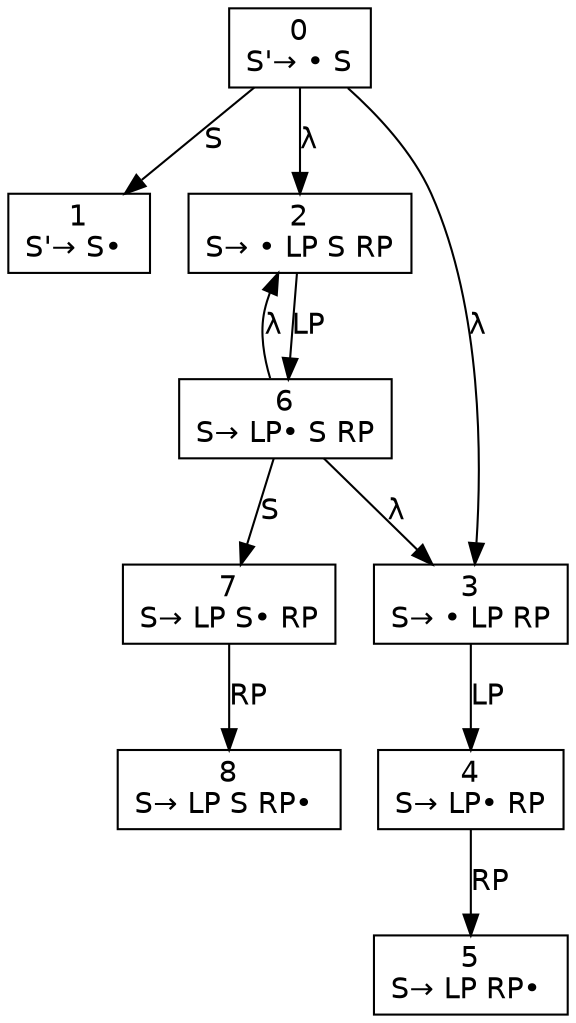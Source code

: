digraph d{
node [fontname=Helvetica,shape=box];
edge [fontname=Helvetica];
n0 [label=<0<br />S'→ • S>];
n1 [label=<1<br />S'→ S• >];
n2 [label=<2<br />S→ • LP S RP>];
n3 [label=<3<br />S→ • LP RP>];
n4 [label=<4<br />S→ LP• RP>];
n5 [label=<5<br />S→ LP RP• >];
n6 [label=<6<br />S→ LP• S RP>];
n7 [label=<7<br />S→ LP S• RP>];
n8 [label=<8<br />S→ LP S RP• >];
n0 -> n1 [label="S"];
n0 -> n2 [label=<&lambda;>];
n0 -> n3 [label=<&lambda;>];
n2 -> n6 [label="LP"];
n3 -> n4 [label="LP"];
n4 -> n5 [label="RP"];
n6 -> n7 [label="S"];
n6 -> n2 [label=<&lambda;>];
n6 -> n3 [label=<&lambda;>];
n7 -> n8 [label="RP"];
}